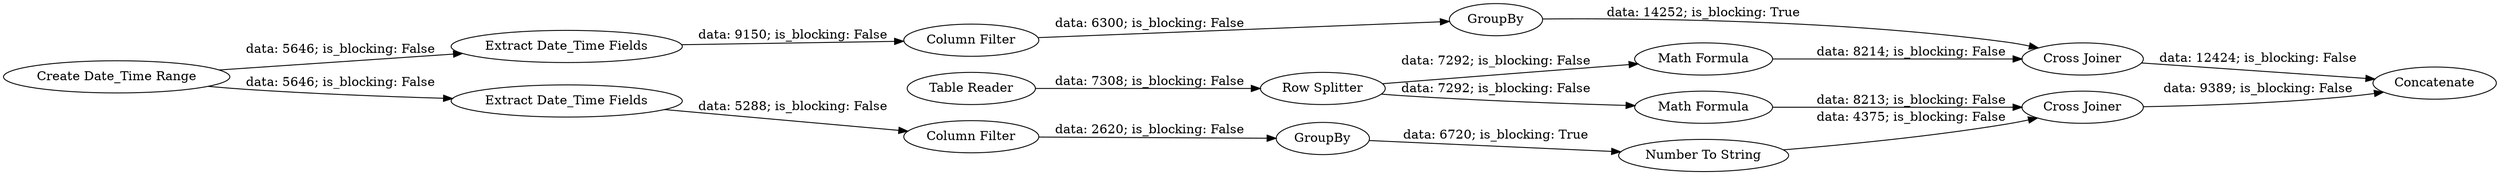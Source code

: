digraph {
	"1408235420006171672_4" [label="Math Formula"]
	"1408235420006171672_14" [label="Extract Date_Time Fields"]
	"1408235420006171672_16" [label="Column Filter"]
	"1408235420006171672_9" [label="Cross Joiner"]
	"1408235420006171672_11" [label="Create Date_Time Range"]
	"1408235420006171672_18" [label="Column Filter"]
	"1408235420006171672_6" [label="Row Splitter"]
	"1408235420006171672_10" [label=Concatenate]
	"1408235420006171672_5" [label="Cross Joiner"]
	"1408235420006171672_1" [label="Table Reader"]
	"1408235420006171672_20" [label=GroupBy]
	"1408235420006171672_8" [label="Math Formula"]
	"1408235420006171672_21" [label="Number To String"]
	"1408235420006171672_19" [label=GroupBy]
	"1408235420006171672_15" [label="Extract Date_Time Fields"]
	"1408235420006171672_9" -> "1408235420006171672_10" [label="data: 9389; is_blocking: False"]
	"1408235420006171672_16" -> "1408235420006171672_19" [label="data: 6300; is_blocking: False"]
	"1408235420006171672_11" -> "1408235420006171672_15" [label="data: 5646; is_blocking: False"]
	"1408235420006171672_14" -> "1408235420006171672_16" [label="data: 9150; is_blocking: False"]
	"1408235420006171672_18" -> "1408235420006171672_20" [label="data: 2620; is_blocking: False"]
	"1408235420006171672_1" -> "1408235420006171672_6" [label="data: 7308; is_blocking: False"]
	"1408235420006171672_20" -> "1408235420006171672_21" [label="data: 6720; is_blocking: True"]
	"1408235420006171672_5" -> "1408235420006171672_10" [label="data: 12424; is_blocking: False"]
	"1408235420006171672_6" -> "1408235420006171672_4" [label="data: 7292; is_blocking: False"]
	"1408235420006171672_15" -> "1408235420006171672_18" [label="data: 5288; is_blocking: False"]
	"1408235420006171672_19" -> "1408235420006171672_5" [label="data: 14252; is_blocking: True"]
	"1408235420006171672_6" -> "1408235420006171672_8" [label="data: 7292; is_blocking: False"]
	"1408235420006171672_8" -> "1408235420006171672_9" [label="data: 8213; is_blocking: False"]
	"1408235420006171672_11" -> "1408235420006171672_14" [label="data: 5646; is_blocking: False"]
	"1408235420006171672_4" -> "1408235420006171672_5" [label="data: 8214; is_blocking: False"]
	"1408235420006171672_21" -> "1408235420006171672_9" [label="data: 4375; is_blocking: False"]
	rankdir=LR
}
